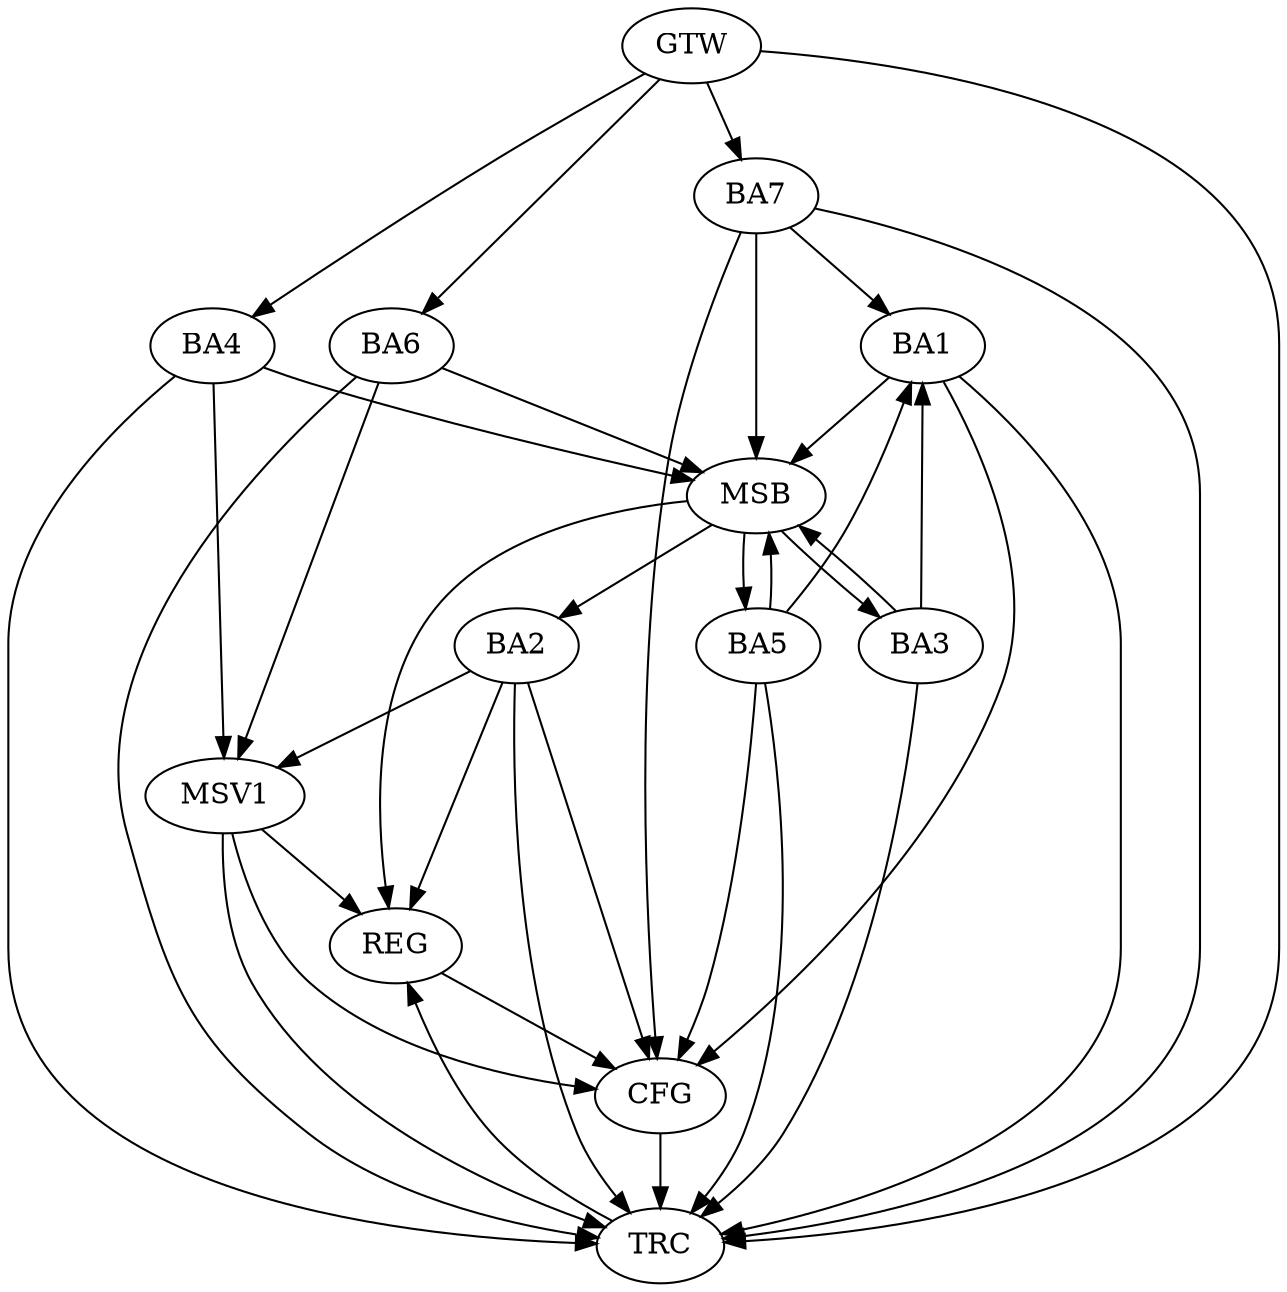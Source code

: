 strict digraph G {
  BA1 [ label="BA1" ];
  BA2 [ label="BA2" ];
  BA3 [ label="BA3" ];
  BA4 [ label="BA4" ];
  BA5 [ label="BA5" ];
  BA6 [ label="BA6" ];
  BA7 [ label="BA7" ];
  GTW [ label="GTW" ];
  REG [ label="REG" ];
  MSB [ label="MSB" ];
  CFG [ label="CFG" ];
  TRC [ label="TRC" ];
  MSV1 [ label="MSV1" ];
  GTW -> BA4;
  GTW -> BA6;
  GTW -> BA7;
  BA2 -> REG;
  BA1 -> MSB;
  MSB -> BA2;
  MSB -> REG;
  BA3 -> MSB;
  BA4 -> MSB;
  BA5 -> MSB;
  MSB -> BA3;
  BA6 -> MSB;
  MSB -> BA5;
  BA7 -> MSB;
  BA5 -> CFG;
  BA1 -> CFG;
  BA7 -> CFG;
  BA2 -> CFG;
  REG -> CFG;
  BA1 -> TRC;
  BA2 -> TRC;
  BA3 -> TRC;
  BA4 -> TRC;
  BA5 -> TRC;
  BA6 -> TRC;
  BA7 -> TRC;
  GTW -> TRC;
  CFG -> TRC;
  TRC -> REG;
  BA7 -> BA1;
  BA3 -> BA1;
  BA5 -> BA1;
  BA2 -> MSV1;
  BA6 -> MSV1;
  BA4 -> MSV1;
  MSV1 -> REG;
  MSV1 -> TRC;
  MSV1 -> CFG;
}
